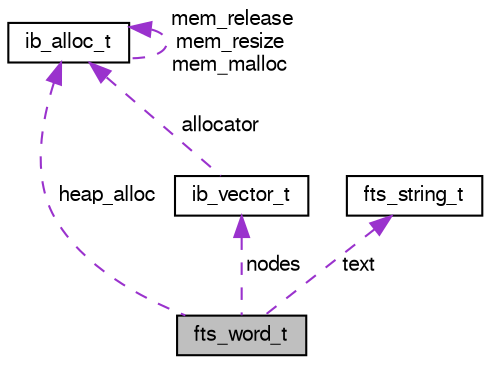digraph "fts_word_t"
{
  bgcolor="transparent";
  edge [fontname="FreeSans",fontsize="10",labelfontname="FreeSans",labelfontsize="10"];
  node [fontname="FreeSans",fontsize="10",shape=record];
  Node1 [label="fts_word_t",height=0.2,width=0.4,color="black", fillcolor="grey75", style="filled" fontcolor="black"];
  Node2 -> Node1 [dir="back",color="darkorchid3",fontsize="10",style="dashed",label=" heap_alloc" ,fontname="FreeSans"];
  Node2 [label="ib_alloc_t",height=0.2,width=0.4,color="black",URL="$structib__alloc__t.html"];
  Node2 -> Node2 [dir="back",color="darkorchid3",fontsize="10",style="dashed",label=" mem_release\nmem_resize\nmem_malloc" ,fontname="FreeSans"];
  Node3 -> Node1 [dir="back",color="darkorchid3",fontsize="10",style="dashed",label=" text" ,fontname="FreeSans"];
  Node3 [label="fts_string_t",height=0.2,width=0.4,color="black",URL="$structfts__string__t.html"];
  Node4 -> Node1 [dir="back",color="darkorchid3",fontsize="10",style="dashed",label=" nodes" ,fontname="FreeSans"];
  Node4 [label="ib_vector_t",height=0.2,width=0.4,color="black",URL="$structib__vector__t.html"];
  Node2 -> Node4 [dir="back",color="darkorchid3",fontsize="10",style="dashed",label=" allocator" ,fontname="FreeSans"];
}
